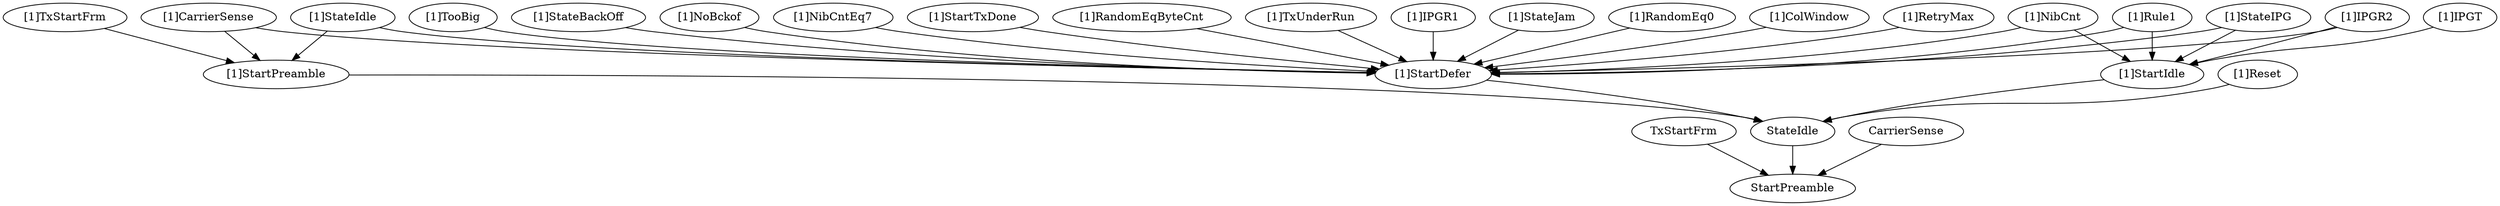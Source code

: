 strict digraph "" {
	TxStartFrm	 [complexity=4,
		importance=0.0318322958057,
		rank=0.00795807395142];
	StartPreamble	 [complexity=0,
		importance=0.0209543866146,
		rank=0.0];
	TxStartFrm -> StartPreamble;
	"[1]TooBig"	 [complexity=27,
		importance=0.205476205265,
		rank=0.00761022982463];
	"[1]StartDefer"	 [complexity=6,
		importance=0.194598296074,
		rank=0.0324330493456];
	"[1]TooBig" -> "[1]StartDefer";
	"[1]StateBackOff"	 [complexity=27,
		importance=0.218659493829,
		rank=0.00809849977146];
	"[1]StateBackOff" -> "[1]StartDefer";
	"[1]NoBckof"	 [complexity=27,
		importance=0.205476205265,
		rank=0.00761022982463];
	"[1]NoBckof" -> "[1]StartDefer";
	"[1]CarrierSense"	 [complexity=10,
		importance=0.139297207291,
		rank=0.0139297207291];
	"[1]CarrierSense" -> "[1]StartDefer";
	"[1]StartPreamble"	 [complexity=6,
		importance=0.1284192981,
		rank=0.02140321635];
	"[1]CarrierSense" -> "[1]StartPreamble";
	"[1]StateIPG"	 [complexity=13,
		importance=0.13165737652,
		rank=0.0101274905015];
	"[1]StateIPG" -> "[1]StartDefer";
	"[1]StartIdle"	 [complexity=5,
		importance=0.0940916623734,
		rank=0.0188183324747];
	"[1]StateIPG" -> "[1]StartIdle";
	StateIdle	 [complexity=4,
		importance=0.0537324557428,
		rank=0.0134331139357];
	StateIdle -> StartPreamble;
	"[1]NibCntEq7"	 [complexity=27,
		importance=0.205476205265,
		rank=0.00761022982463];
	"[1]NibCntEq7" -> "[1]StartDefer";
	"[1]IPGT"	 [complexity=13,
		importance=0.104969571564,
		rank=0.00807458242803];
	"[1]IPGT" -> "[1]StartIdle";
	"[1]StartTxDone"	 [complexity=27,
		importance=0.205476205265,
		rank=0.00761022982463];
	"[1]StartTxDone" -> "[1]StartDefer";
	CarrierSense	 [complexity=4,
		importance=0.0318322958057,
		rank=0.00795807395142];
	CarrierSense -> StartPreamble;
	"[1]RandomEqByteCnt"	 [complexity=27,
		importance=0.205476205265,
		rank=0.00761022982463];
	"[1]RandomEqByteCnt" -> "[1]StartDefer";
	"[1]TxUnderRun"	 [complexity=27,
		importance=0.205476205265,
		rank=0.00761022982463];
	"[1]TxUnderRun" -> "[1]StartDefer";
	"[1]TxStartFrm"	 [complexity=10,
		importance=0.139297207291,
		rank=0.0139297207291];
	"[1]TxStartFrm" -> "[1]StartPreamble";
	"[1]IPGR2"	 [complexity=13,
		importance=0.104969571564,
		rank=0.00807458242803];
	"[1]IPGR2" -> "[1]StartDefer";
	"[1]IPGR2" -> "[1]StartIdle";
	"[1]IPGR1"	 [complexity=27,
		importance=0.205476205265,
		rank=0.00761022982463];
	"[1]IPGR1" -> "[1]StartDefer";
	"[1]NibCnt"	 [complexity=13,
		importance=0.104969571564,
		rank=0.00807458242803];
	"[1]NibCnt" -> "[1]StartDefer";
	"[1]NibCnt" -> "[1]StartIdle";
	"[1]Reset"	 [complexity=5,
		importance=0.172075276419,
		rank=0.0344150552839];
	"[1]Reset" -> StateIdle;
	"[1]StateJam"	 [complexity=27,
		importance=0.227553006939,
		rank=0.00842788914589];
	"[1]StateJam" -> "[1]StartDefer";
	"[1]StartDefer" -> StateIdle;
	"[1]StateIdle"	 [complexity=10,
		importance=0.161197367228,
		rank=0.0161197367228];
	"[1]StateIdle" -> "[1]StartDefer";
	"[1]StateIdle" -> "[1]StartPreamble";
	"[1]RandomEq0"	 [complexity=27,
		importance=0.205476205265,
		rank=0.00761022982463];
	"[1]RandomEq0" -> "[1]StartDefer";
	"[1]Rule1"	 [complexity=13,
		importance=0.130940675515,
		rank=0.010072359655];
	"[1]Rule1" -> "[1]StartDefer";
	"[1]Rule1" -> "[1]StartIdle";
	"[1]ColWindow"	 [complexity=27,
		importance=0.205476205265,
		rank=0.00761022982463];
	"[1]ColWindow" -> "[1]StartDefer";
	"[1]StartPreamble" -> StateIdle;
	"[1]RetryMax"	 [complexity=27,
		importance=0.205476205265,
		rank=0.00761022982463];
	"[1]RetryMax" -> "[1]StartDefer";
	"[1]StartIdle" -> StateIdle;
}

